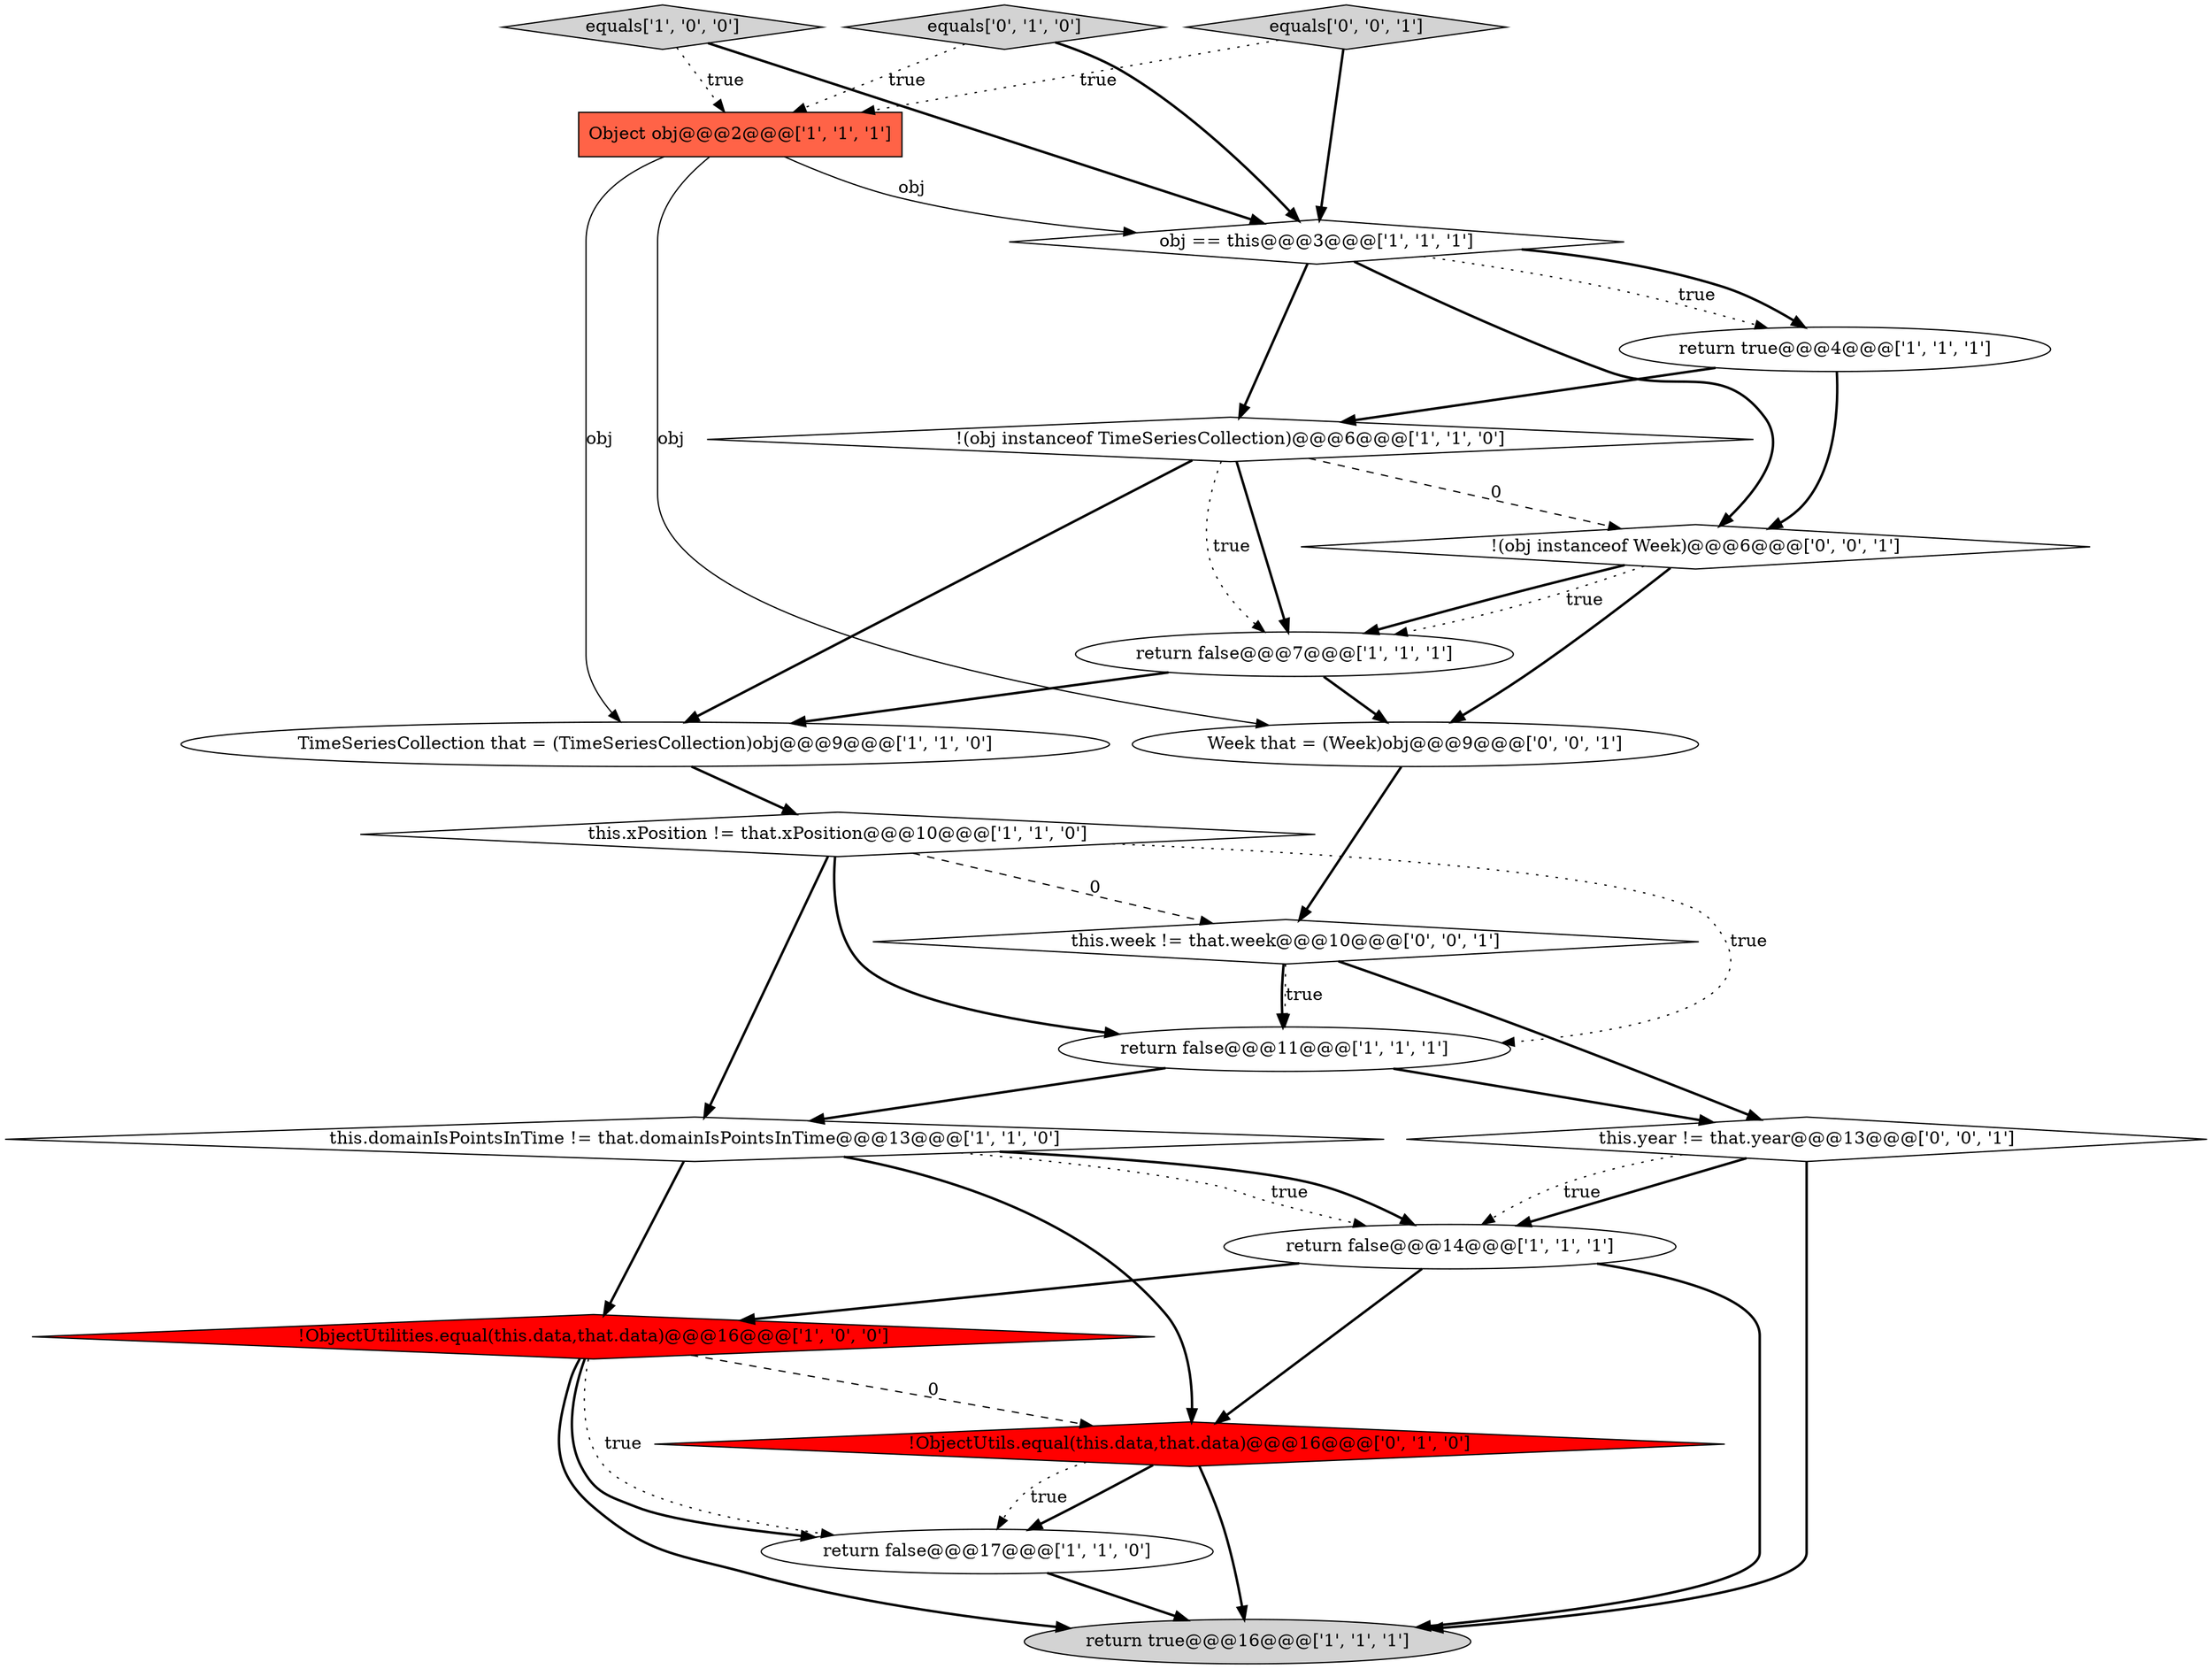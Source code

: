 digraph {
13 [style = filled, label = "return false@@@11@@@['1', '1', '1']", fillcolor = white, shape = ellipse image = "AAA0AAABBB1BBB"];
2 [style = filled, label = "return false@@@7@@@['1', '1', '1']", fillcolor = white, shape = ellipse image = "AAA0AAABBB1BBB"];
9 [style = filled, label = "!(obj instanceof TimeSeriesCollection)@@@6@@@['1', '1', '0']", fillcolor = white, shape = diamond image = "AAA0AAABBB1BBB"];
16 [style = filled, label = "Week that = (Week)obj@@@9@@@['0', '0', '1']", fillcolor = white, shape = ellipse image = "AAA0AAABBB3BBB"];
0 [style = filled, label = "TimeSeriesCollection that = (TimeSeriesCollection)obj@@@9@@@['1', '1', '0']", fillcolor = white, shape = ellipse image = "AAA0AAABBB1BBB"];
18 [style = filled, label = "!(obj instanceof Week)@@@6@@@['0', '0', '1']", fillcolor = white, shape = diamond image = "AAA0AAABBB3BBB"];
14 [style = filled, label = "!ObjectUtils.equal(this.data,that.data)@@@16@@@['0', '1', '0']", fillcolor = red, shape = diamond image = "AAA1AAABBB2BBB"];
12 [style = filled, label = "this.xPosition != that.xPosition@@@10@@@['1', '1', '0']", fillcolor = white, shape = diamond image = "AAA0AAABBB1BBB"];
4 [style = filled, label = "!ObjectUtilities.equal(this.data,that.data)@@@16@@@['1', '0', '0']", fillcolor = red, shape = diamond image = "AAA1AAABBB1BBB"];
10 [style = filled, label = "obj == this@@@3@@@['1', '1', '1']", fillcolor = white, shape = diamond image = "AAA0AAABBB1BBB"];
20 [style = filled, label = "this.year != that.year@@@13@@@['0', '0', '1']", fillcolor = white, shape = diamond image = "AAA0AAABBB3BBB"];
19 [style = filled, label = "equals['0', '0', '1']", fillcolor = lightgray, shape = diamond image = "AAA0AAABBB3BBB"];
3 [style = filled, label = "return false@@@14@@@['1', '1', '1']", fillcolor = white, shape = ellipse image = "AAA0AAABBB1BBB"];
6 [style = filled, label = "this.domainIsPointsInTime != that.domainIsPointsInTime@@@13@@@['1', '1', '0']", fillcolor = white, shape = diamond image = "AAA0AAABBB1BBB"];
1 [style = filled, label = "return true@@@16@@@['1', '1', '1']", fillcolor = lightgray, shape = ellipse image = "AAA0AAABBB1BBB"];
5 [style = filled, label = "equals['1', '0', '0']", fillcolor = lightgray, shape = diamond image = "AAA0AAABBB1BBB"];
11 [style = filled, label = "return true@@@4@@@['1', '1', '1']", fillcolor = white, shape = ellipse image = "AAA0AAABBB1BBB"];
17 [style = filled, label = "this.week != that.week@@@10@@@['0', '0', '1']", fillcolor = white, shape = diamond image = "AAA0AAABBB3BBB"];
8 [style = filled, label = "Object obj@@@2@@@['1', '1', '1']", fillcolor = tomato, shape = box image = "AAA0AAABBB1BBB"];
7 [style = filled, label = "return false@@@17@@@['1', '1', '0']", fillcolor = white, shape = ellipse image = "AAA0AAABBB1BBB"];
15 [style = filled, label = "equals['0', '1', '0']", fillcolor = lightgray, shape = diamond image = "AAA0AAABBB2BBB"];
6->3 [style = bold, label=""];
5->10 [style = bold, label=""];
10->18 [style = bold, label=""];
15->10 [style = bold, label=""];
7->1 [style = bold, label=""];
9->0 [style = bold, label=""];
3->1 [style = bold, label=""];
9->2 [style = bold, label=""];
8->16 [style = solid, label="obj"];
9->18 [style = dashed, label="0"];
0->12 [style = bold, label=""];
3->14 [style = bold, label=""];
12->17 [style = dashed, label="0"];
4->7 [style = dotted, label="true"];
19->10 [style = bold, label=""];
20->3 [style = bold, label=""];
16->17 [style = bold, label=""];
20->1 [style = bold, label=""];
18->2 [style = bold, label=""];
11->9 [style = bold, label=""];
12->6 [style = bold, label=""];
3->4 [style = bold, label=""];
19->8 [style = dotted, label="true"];
4->7 [style = bold, label=""];
14->1 [style = bold, label=""];
11->18 [style = bold, label=""];
14->7 [style = bold, label=""];
2->16 [style = bold, label=""];
6->14 [style = bold, label=""];
12->13 [style = bold, label=""];
6->4 [style = bold, label=""];
12->13 [style = dotted, label="true"];
2->0 [style = bold, label=""];
8->10 [style = solid, label="obj"];
15->8 [style = dotted, label="true"];
10->11 [style = dotted, label="true"];
9->2 [style = dotted, label="true"];
14->7 [style = dotted, label="true"];
20->3 [style = dotted, label="true"];
8->0 [style = solid, label="obj"];
13->20 [style = bold, label=""];
10->9 [style = bold, label=""];
4->1 [style = bold, label=""];
17->13 [style = bold, label=""];
4->14 [style = dashed, label="0"];
13->6 [style = bold, label=""];
5->8 [style = dotted, label="true"];
6->3 [style = dotted, label="true"];
17->13 [style = dotted, label="true"];
18->2 [style = dotted, label="true"];
17->20 [style = bold, label=""];
10->11 [style = bold, label=""];
18->16 [style = bold, label=""];
}
